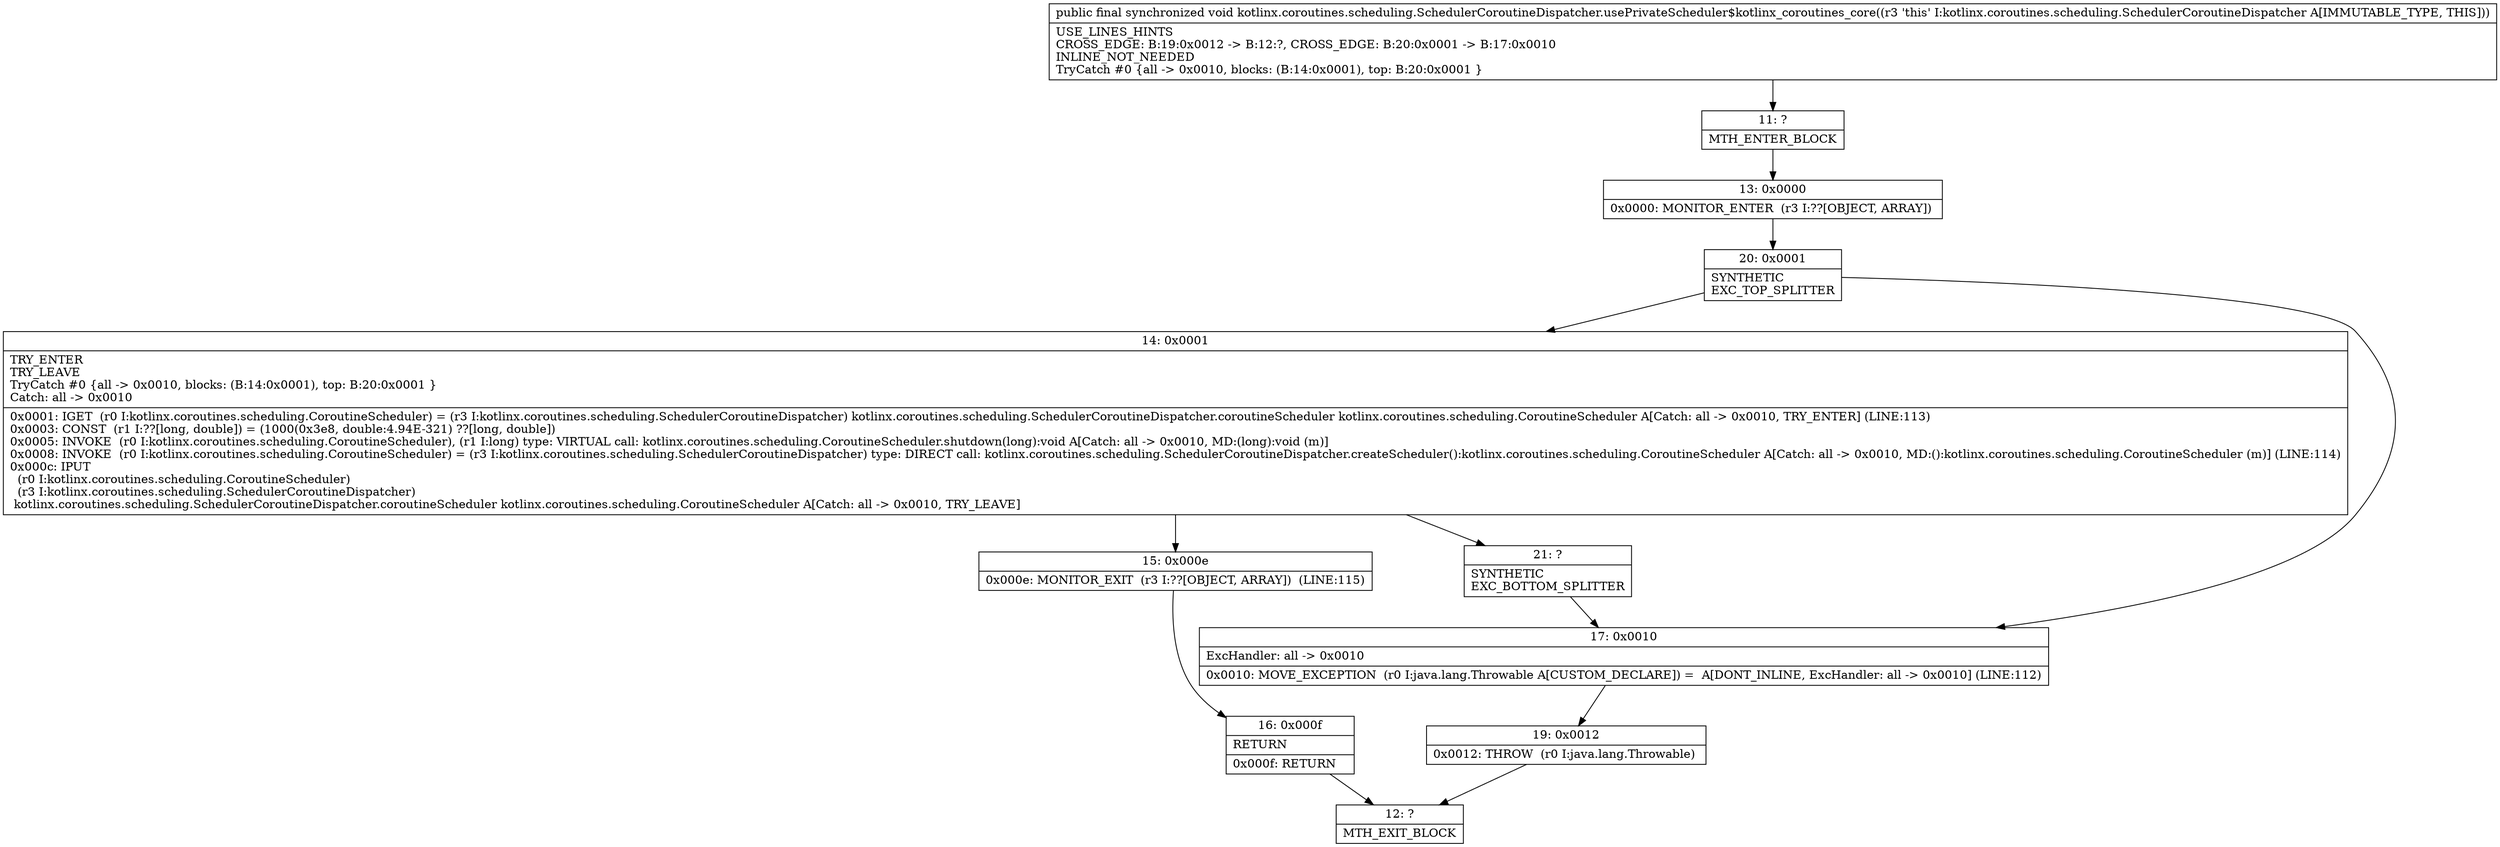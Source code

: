 digraph "CFG forkotlinx.coroutines.scheduling.SchedulerCoroutineDispatcher.usePrivateScheduler$kotlinx_coroutines_core()V" {
Node_11 [shape=record,label="{11\:\ ?|MTH_ENTER_BLOCK\l}"];
Node_13 [shape=record,label="{13\:\ 0x0000|0x0000: MONITOR_ENTER  (r3 I:??[OBJECT, ARRAY]) \l}"];
Node_20 [shape=record,label="{20\:\ 0x0001|SYNTHETIC\lEXC_TOP_SPLITTER\l}"];
Node_14 [shape=record,label="{14\:\ 0x0001|TRY_ENTER\lTRY_LEAVE\lTryCatch #0 \{all \-\> 0x0010, blocks: (B:14:0x0001), top: B:20:0x0001 \}\lCatch: all \-\> 0x0010\l|0x0001: IGET  (r0 I:kotlinx.coroutines.scheduling.CoroutineScheduler) = (r3 I:kotlinx.coroutines.scheduling.SchedulerCoroutineDispatcher) kotlinx.coroutines.scheduling.SchedulerCoroutineDispatcher.coroutineScheduler kotlinx.coroutines.scheduling.CoroutineScheduler A[Catch: all \-\> 0x0010, TRY_ENTER] (LINE:113)\l0x0003: CONST  (r1 I:??[long, double]) = (1000(0x3e8, double:4.94E\-321) ??[long, double]) \l0x0005: INVOKE  (r0 I:kotlinx.coroutines.scheduling.CoroutineScheduler), (r1 I:long) type: VIRTUAL call: kotlinx.coroutines.scheduling.CoroutineScheduler.shutdown(long):void A[Catch: all \-\> 0x0010, MD:(long):void (m)]\l0x0008: INVOKE  (r0 I:kotlinx.coroutines.scheduling.CoroutineScheduler) = (r3 I:kotlinx.coroutines.scheduling.SchedulerCoroutineDispatcher) type: DIRECT call: kotlinx.coroutines.scheduling.SchedulerCoroutineDispatcher.createScheduler():kotlinx.coroutines.scheduling.CoroutineScheduler A[Catch: all \-\> 0x0010, MD:():kotlinx.coroutines.scheduling.CoroutineScheduler (m)] (LINE:114)\l0x000c: IPUT  \l  (r0 I:kotlinx.coroutines.scheduling.CoroutineScheduler)\l  (r3 I:kotlinx.coroutines.scheduling.SchedulerCoroutineDispatcher)\l kotlinx.coroutines.scheduling.SchedulerCoroutineDispatcher.coroutineScheduler kotlinx.coroutines.scheduling.CoroutineScheduler A[Catch: all \-\> 0x0010, TRY_LEAVE]\l}"];
Node_15 [shape=record,label="{15\:\ 0x000e|0x000e: MONITOR_EXIT  (r3 I:??[OBJECT, ARRAY])  (LINE:115)\l}"];
Node_16 [shape=record,label="{16\:\ 0x000f|RETURN\l|0x000f: RETURN   \l}"];
Node_12 [shape=record,label="{12\:\ ?|MTH_EXIT_BLOCK\l}"];
Node_21 [shape=record,label="{21\:\ ?|SYNTHETIC\lEXC_BOTTOM_SPLITTER\l}"];
Node_17 [shape=record,label="{17\:\ 0x0010|ExcHandler: all \-\> 0x0010\l|0x0010: MOVE_EXCEPTION  (r0 I:java.lang.Throwable A[CUSTOM_DECLARE]) =  A[DONT_INLINE, ExcHandler: all \-\> 0x0010] (LINE:112)\l}"];
Node_19 [shape=record,label="{19\:\ 0x0012|0x0012: THROW  (r0 I:java.lang.Throwable) \l}"];
MethodNode[shape=record,label="{public final synchronized void kotlinx.coroutines.scheduling.SchedulerCoroutineDispatcher.usePrivateScheduler$kotlinx_coroutines_core((r3 'this' I:kotlinx.coroutines.scheduling.SchedulerCoroutineDispatcher A[IMMUTABLE_TYPE, THIS]))  | USE_LINES_HINTS\lCROSS_EDGE: B:19:0x0012 \-\> B:12:?, CROSS_EDGE: B:20:0x0001 \-\> B:17:0x0010\lINLINE_NOT_NEEDED\lTryCatch #0 \{all \-\> 0x0010, blocks: (B:14:0x0001), top: B:20:0x0001 \}\l}"];
MethodNode -> Node_11;Node_11 -> Node_13;
Node_13 -> Node_20;
Node_20 -> Node_14;
Node_20 -> Node_17;
Node_14 -> Node_15;
Node_14 -> Node_21;
Node_15 -> Node_16;
Node_16 -> Node_12;
Node_21 -> Node_17;
Node_17 -> Node_19;
Node_19 -> Node_12;
}

